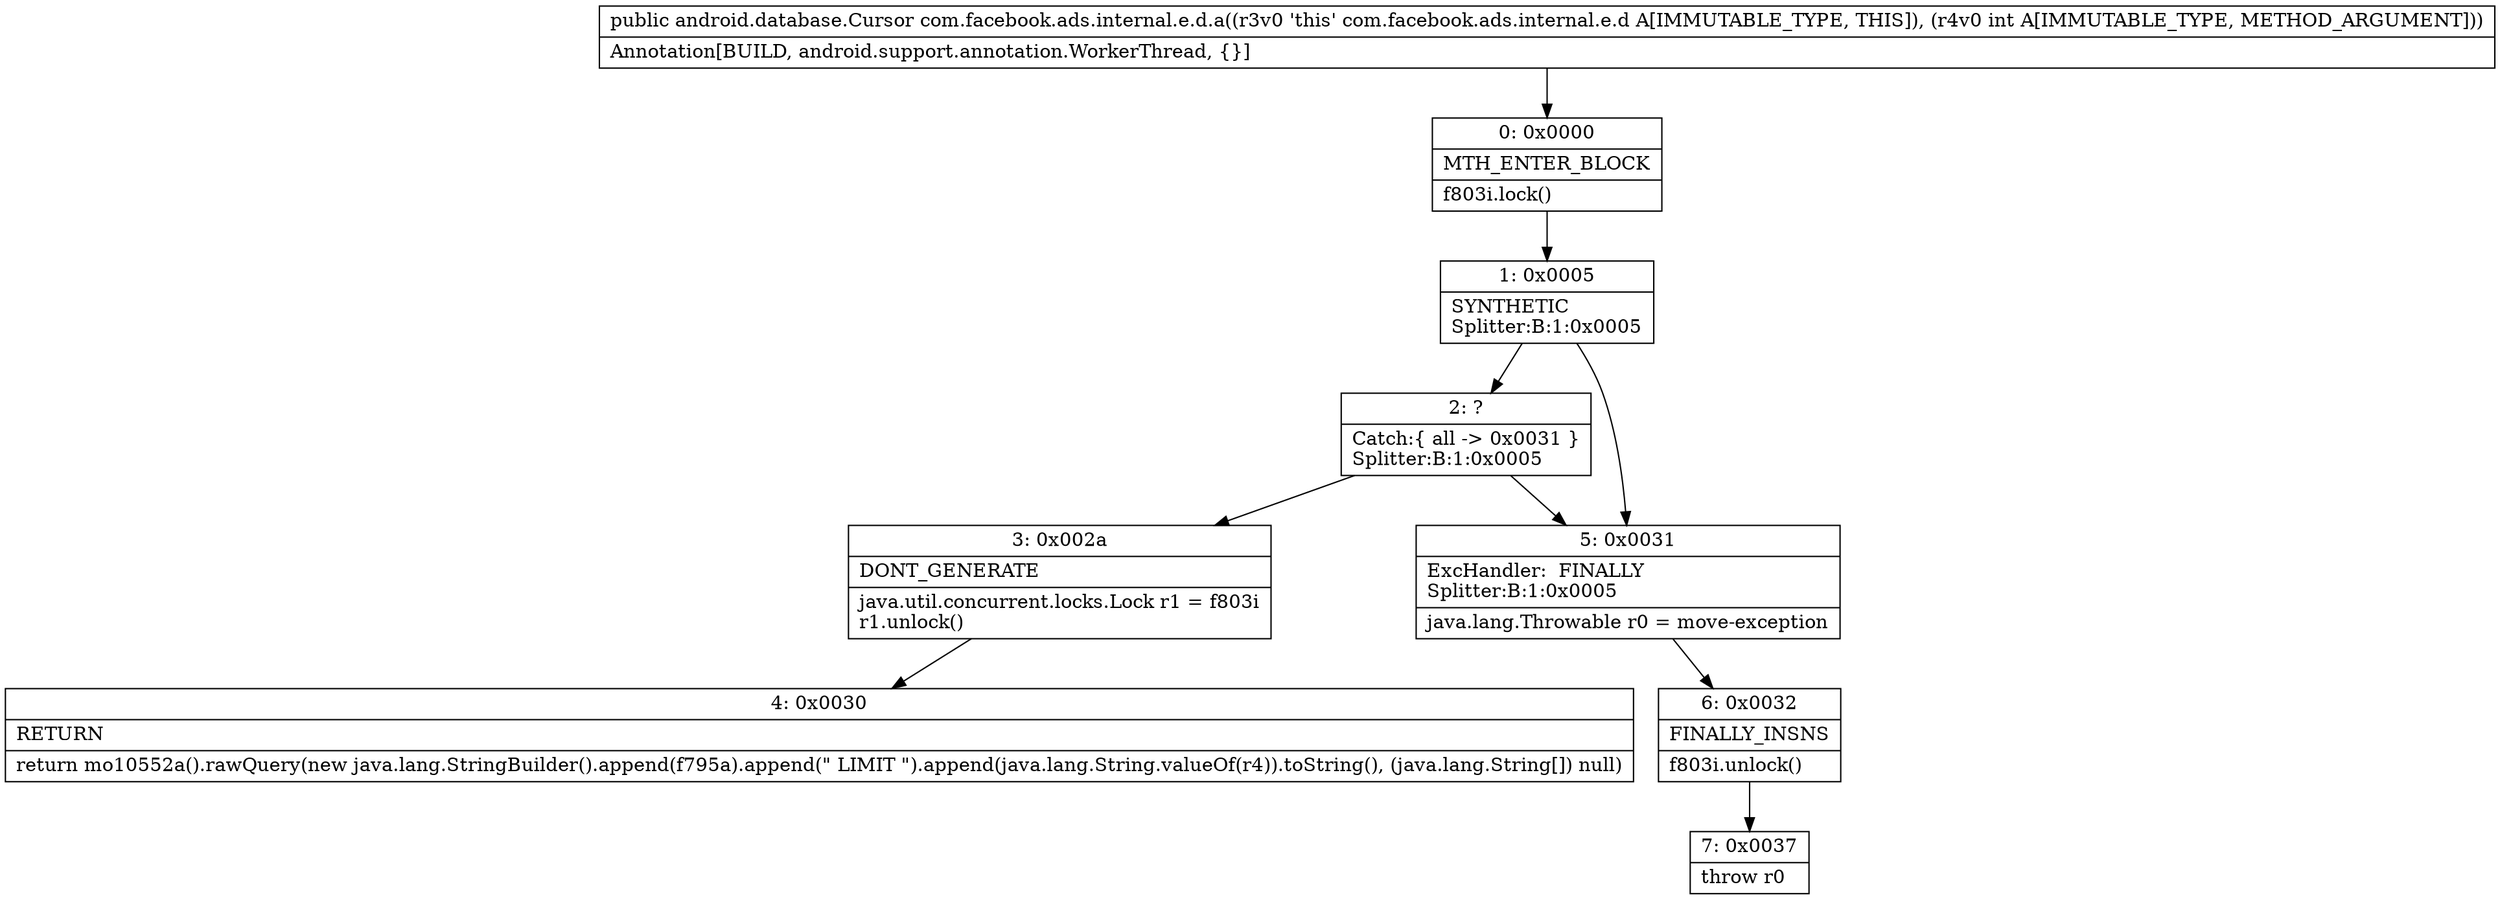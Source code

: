 digraph "CFG forcom.facebook.ads.internal.e.d.a(I)Landroid\/database\/Cursor;" {
Node_0 [shape=record,label="{0\:\ 0x0000|MTH_ENTER_BLOCK\l|f803i.lock()\l}"];
Node_1 [shape=record,label="{1\:\ 0x0005|SYNTHETIC\lSplitter:B:1:0x0005\l}"];
Node_2 [shape=record,label="{2\:\ ?|Catch:\{ all \-\> 0x0031 \}\lSplitter:B:1:0x0005\l}"];
Node_3 [shape=record,label="{3\:\ 0x002a|DONT_GENERATE\l|java.util.concurrent.locks.Lock r1 = f803i\lr1.unlock()\l}"];
Node_4 [shape=record,label="{4\:\ 0x0030|RETURN\l|return mo10552a().rawQuery(new java.lang.StringBuilder().append(f795a).append(\" LIMIT \").append(java.lang.String.valueOf(r4)).toString(), (java.lang.String[]) null)\l}"];
Node_5 [shape=record,label="{5\:\ 0x0031|ExcHandler:  FINALLY\lSplitter:B:1:0x0005\l|java.lang.Throwable r0 = move\-exception\l}"];
Node_6 [shape=record,label="{6\:\ 0x0032|FINALLY_INSNS\l|f803i.unlock()\l}"];
Node_7 [shape=record,label="{7\:\ 0x0037|throw r0\l}"];
MethodNode[shape=record,label="{public android.database.Cursor com.facebook.ads.internal.e.d.a((r3v0 'this' com.facebook.ads.internal.e.d A[IMMUTABLE_TYPE, THIS]), (r4v0 int A[IMMUTABLE_TYPE, METHOD_ARGUMENT]))  | Annotation[BUILD, android.support.annotation.WorkerThread, \{\}]\l}"];
MethodNode -> Node_0;
Node_0 -> Node_1;
Node_1 -> Node_2;
Node_1 -> Node_5;
Node_2 -> Node_3;
Node_2 -> Node_5;
Node_3 -> Node_4;
Node_5 -> Node_6;
Node_6 -> Node_7;
}

